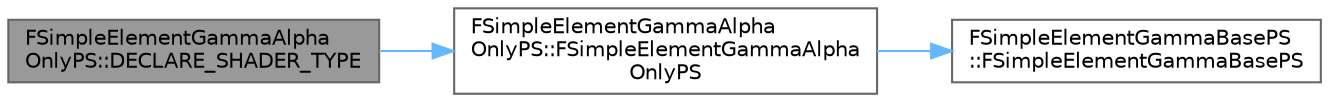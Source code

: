 digraph "FSimpleElementGammaAlphaOnlyPS::DECLARE_SHADER_TYPE"
{
 // INTERACTIVE_SVG=YES
 // LATEX_PDF_SIZE
  bgcolor="transparent";
  edge [fontname=Helvetica,fontsize=10,labelfontname=Helvetica,labelfontsize=10];
  node [fontname=Helvetica,fontsize=10,shape=box,height=0.2,width=0.4];
  rankdir="LR";
  Node1 [id="Node000001",label="FSimpleElementGammaAlpha\lOnlyPS::DECLARE_SHADER_TYPE",height=0.2,width=0.4,color="gray40", fillcolor="grey60", style="filled", fontcolor="black",tooltip=" "];
  Node1 -> Node2 [id="edge1_Node000001_Node000002",color="steelblue1",style="solid",tooltip=" "];
  Node2 [id="Node000002",label="FSimpleElementGammaAlpha\lOnlyPS::FSimpleElementGammaAlpha\lOnlyPS",height=0.2,width=0.4,color="grey40", fillcolor="white", style="filled",URL="$d1/d9b/classFSimpleElementGammaAlphaOnlyPS.html#a08d1b733c27a42248cfa5442e2a16f3a",tooltip=" "];
  Node2 -> Node3 [id="edge2_Node000002_Node000003",color="steelblue1",style="solid",tooltip=" "];
  Node3 [id="Node000003",label="FSimpleElementGammaBasePS\l::FSimpleElementGammaBasePS",height=0.2,width=0.4,color="grey40", fillcolor="white", style="filled",URL="$db/d8d/classFSimpleElementGammaBasePS.html#ac1dcd0798120e4052d7ea50bebeca917",tooltip=" "];
}
